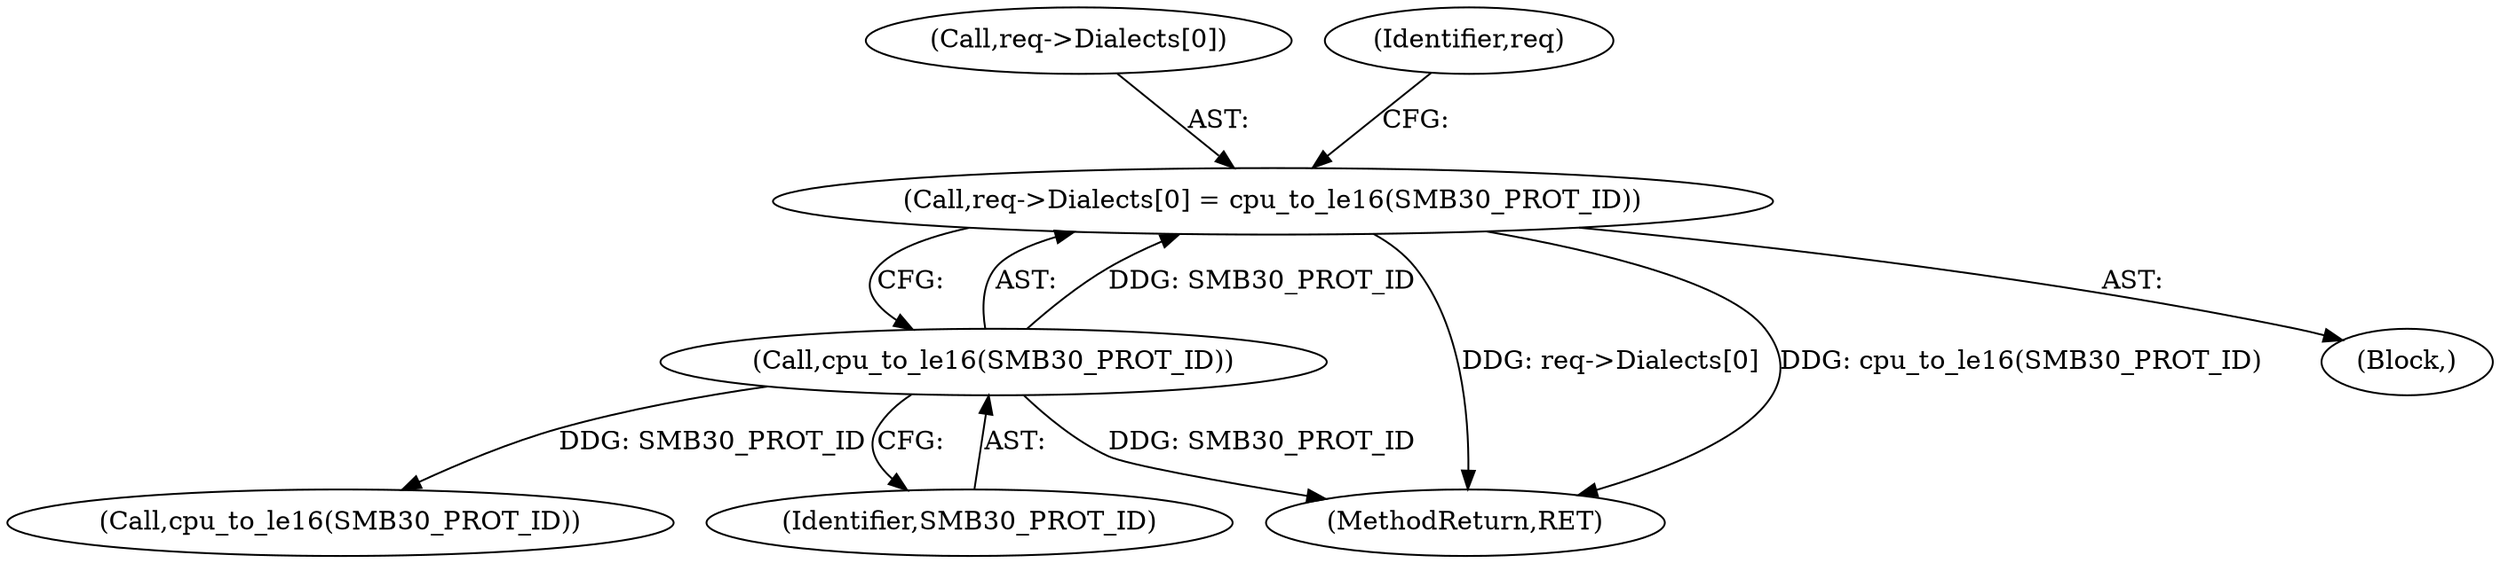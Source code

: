 digraph "0_linux_b57a55e2200ede754e4dc9cce4ba9402544b9365@array" {
"1000200" [label="(Call,req->Dialects[0] = cpu_to_le16(SMB30_PROT_ID))"];
"1000206" [label="(Call,cpu_to_le16(SMB30_PROT_ID))"];
"1000848" [label="(MethodReturn,RET)"];
"1000206" [label="(Call,cpu_to_le16(SMB30_PROT_ID))"];
"1000643" [label="(Call,cpu_to_le16(SMB30_PROT_ID))"];
"1000200" [label="(Call,req->Dialects[0] = cpu_to_le16(SMB30_PROT_ID))"];
"1000201" [label="(Call,req->Dialects[0])"];
"1000199" [label="(Block,)"];
"1000207" [label="(Identifier,SMB30_PROT_ID)"];
"1000211" [label="(Identifier,req)"];
"1000200" -> "1000199"  [label="AST: "];
"1000200" -> "1000206"  [label="CFG: "];
"1000201" -> "1000200"  [label="AST: "];
"1000206" -> "1000200"  [label="AST: "];
"1000211" -> "1000200"  [label="CFG: "];
"1000200" -> "1000848"  [label="DDG: req->Dialects[0]"];
"1000200" -> "1000848"  [label="DDG: cpu_to_le16(SMB30_PROT_ID)"];
"1000206" -> "1000200"  [label="DDG: SMB30_PROT_ID"];
"1000206" -> "1000207"  [label="CFG: "];
"1000207" -> "1000206"  [label="AST: "];
"1000206" -> "1000848"  [label="DDG: SMB30_PROT_ID"];
"1000206" -> "1000643"  [label="DDG: SMB30_PROT_ID"];
}
